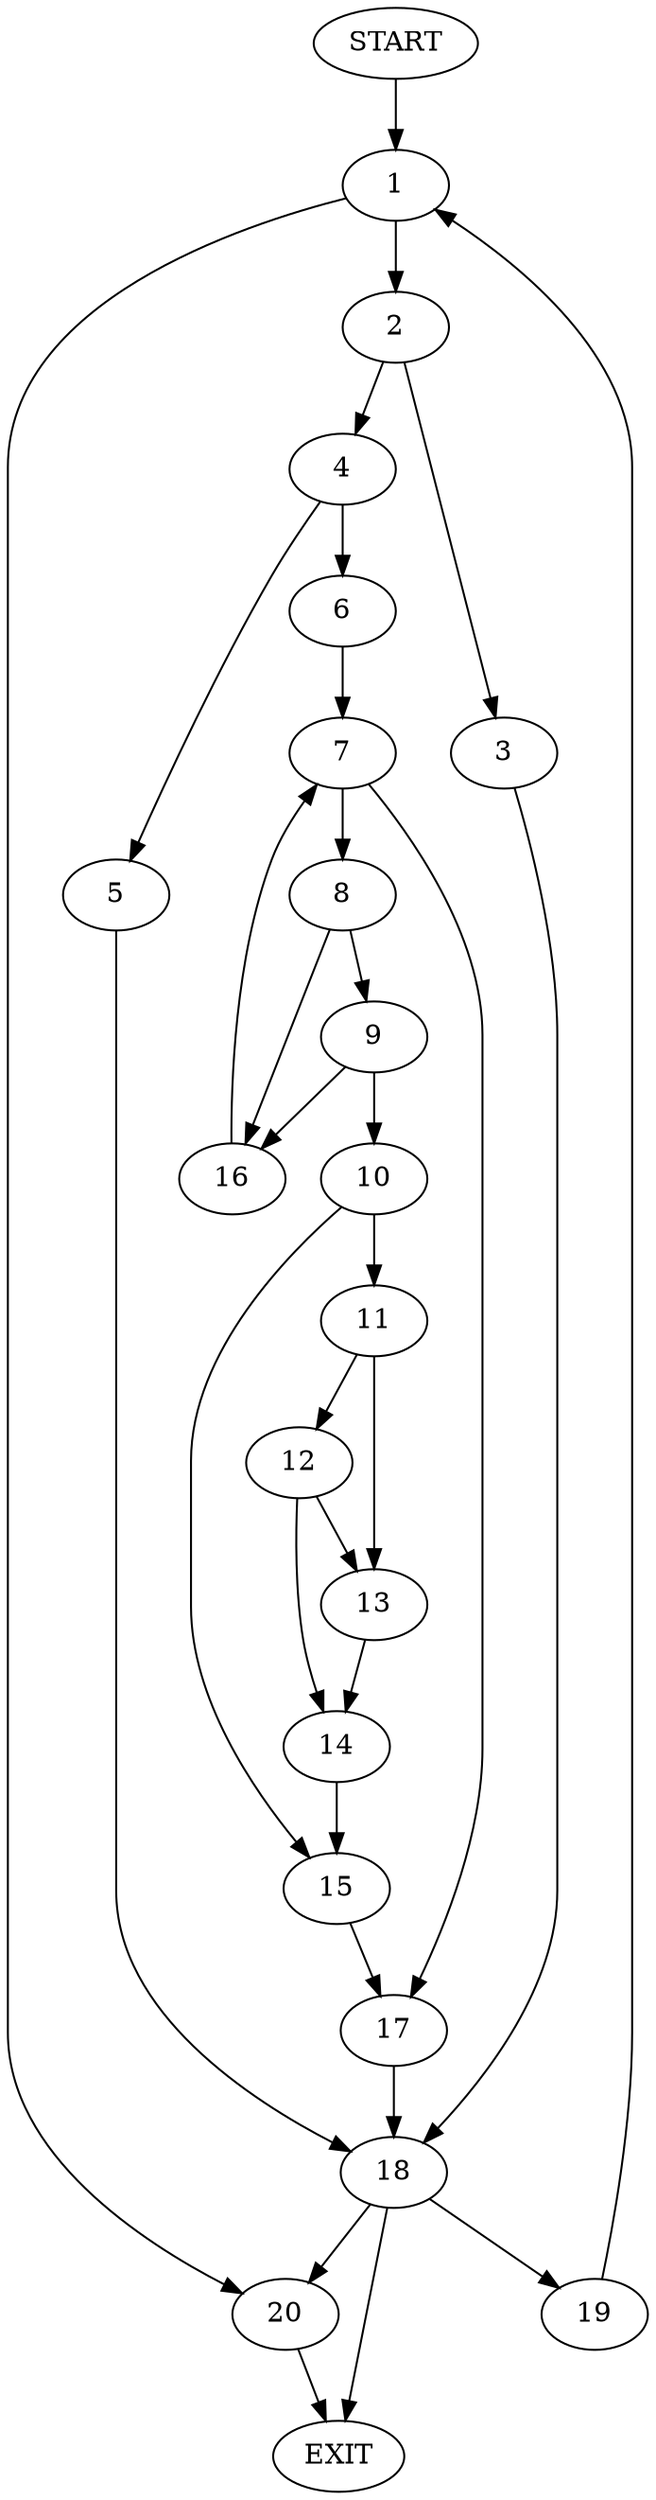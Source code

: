 digraph { 
0 [label="START"];
1;
2;
3;
4;
5;
6;
7;
8;
9;
10;
11;
12;
13;
14;
15;
16;
17;
18;
19;
20;
21[label="EXIT"];
0 -> 1;
1 -> 2;
1 -> 20;
2 -> 3;
2 -> 4;
3 -> 18;
4 -> 5;
4 -> 6;
5 -> 18;
6 -> 7;
7 -> 8;
7 -> 17;
8 -> 9;
8 -> 16;
9 -> 10;
9 -> 16;
10 -> 11;
10 -> 15;
11 -> 13;
11 -> 12;
12 -> 13;
12 -> 14;
13 -> 14;
14 -> 15;
15 -> 17;
16 -> 7;
17 -> 18;
18 -> 21;
18 -> 19;
18:s2 -> 20;
19 -> 1;
20 -> 21;
}